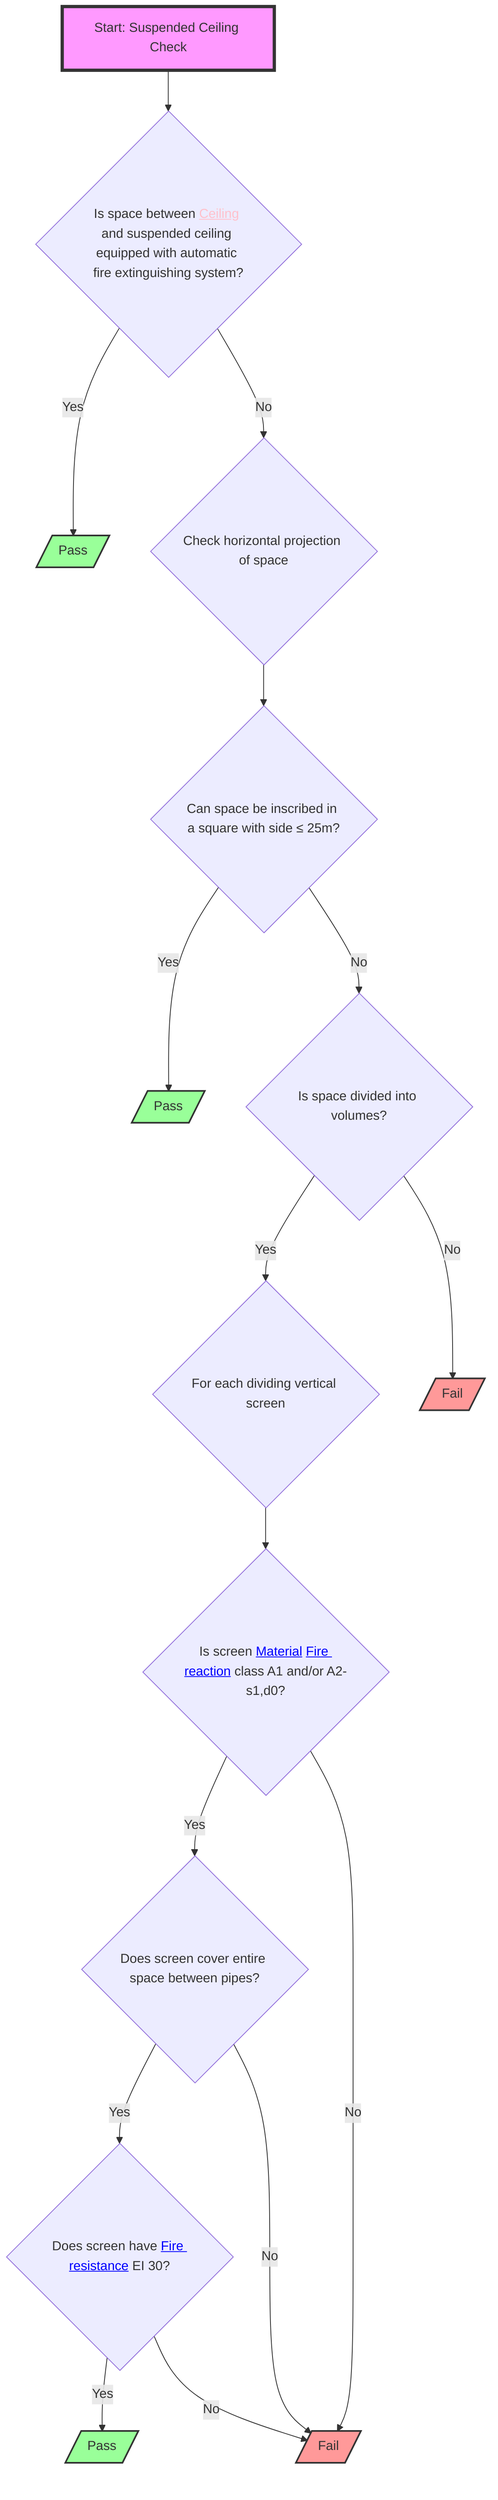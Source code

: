 flowchart TD
    S1["Start: Suspended Ceiling Check"] --> A{"Is space between <a href='http://example.com/firebimbuilding#Ceiling' style='color:pink;'>Ceiling</a> and suspended ceiling equipped with automatic fire extinguishing system?"}
    A -- Yes --> B[/"Pass"/]
    A -- No --> C{"Check horizontal projection of space"}
    C --> D{"Can space be inscribed in a square with side ≤ 25m?"}
    D -- Yes --> E[/"Pass"/]
    D -- No --> F{"Is space divided into volumes?"}
    F -- Yes --> G{"For each dividing vertical screen"}
    F -- No --> H[/"Fail"/]
    G --> I{"Is screen <a href='http://example.com/firebimbuilding#Material' style='color:blue;'>Material</a> <a href='http://example.com/firebimbuilding#FireReaction' style='color:blue;'>Fire reaction</a> class A1 and/or A2-s1,d0?"}
    I -- Yes --> J{"Does screen cover entire space between pipes?"}
    I -- No --> K[/"Fail"/]
    J -- Yes --> L{"Does screen have <a href='http://example.com/firebimbuilding#FireResistance' style='color:blue;'>Fire resistance</a> EI 30?"}
    J -- No --> K
    L -- Yes --> M[/"Pass"/]
    L -- No --> K
     S1:::startClass
     B:::passClass
     E:::passClass
     H:::failClass
     K:::failClass
     M:::passClass
    classDef startClass fill:#f9f,stroke:#333,stroke-width:4px
    classDef passClass fill:#9f9,stroke:#333,stroke-width:2px
    classDef failClass fill:#f99,stroke:#333,stroke-width:2px